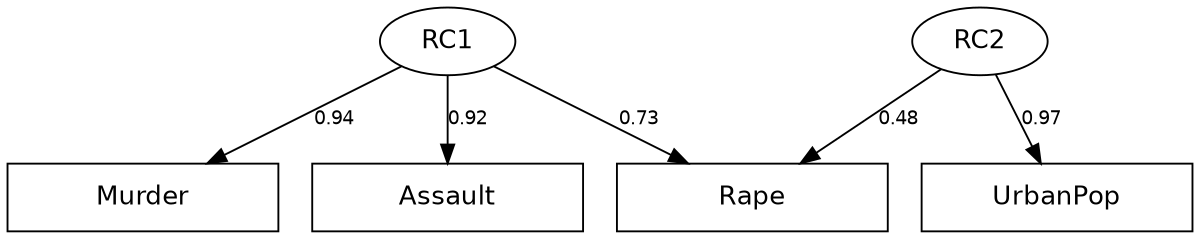 digraph Factor  {
  rankdir=TB;
  size="8,6";
  node [fontname="Helvetica" fontsize=14 shape=box, width=2];
  edge [fontname="Helvetica" fontsize=10];
V1  [label = "Murder"];
V2  [label = "Assault"];
V3  [label = "UrbanPop"];
V4  [label = "Rape"];
node [shape=ellipse, width ="1"];
RC1-> V1 [ label = 0.94 ];
RC1-> V2 [ label = 0.92 ];
RC1-> V4 [ label = 0.73 ];
RC2-> V3 [ label = 0.97 ];
RC2-> V4 [ label = 0.48 ];
{ rank=same;
V1;V2;V3;V4;}{ rank=same;
RC1;RC2;}}